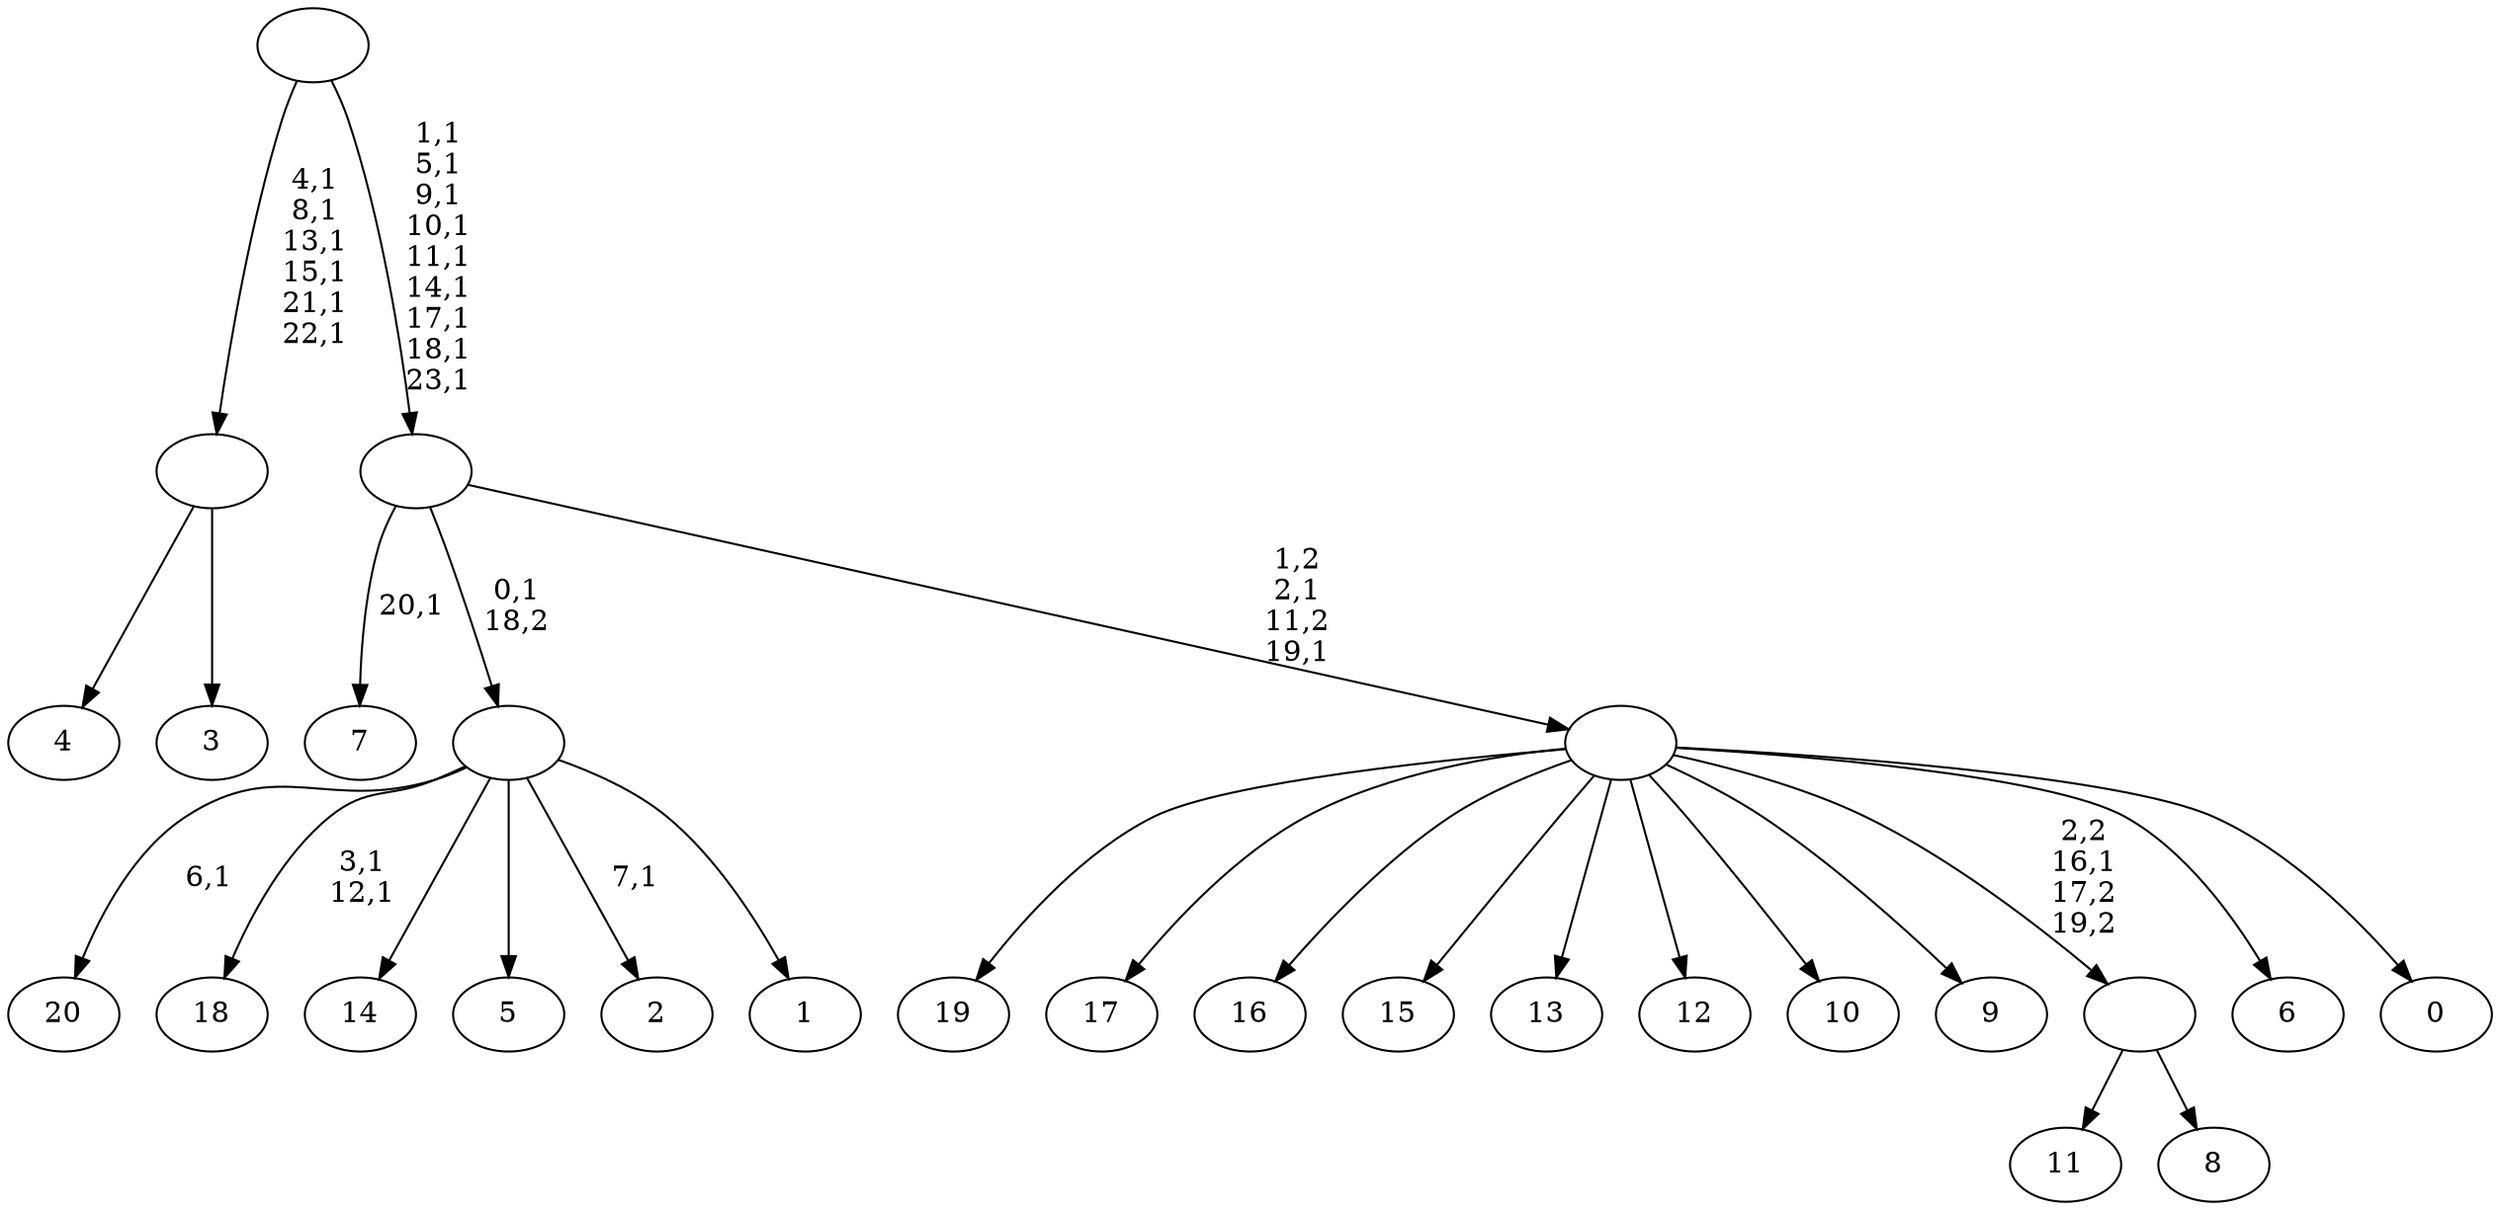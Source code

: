digraph T {
	45 [label="20"]
	43 [label="19"]
	42 [label="18"]
	39 [label="17"]
	38 [label="16"]
	37 [label="15"]
	36 [label="14"]
	35 [label="13"]
	34 [label="12"]
	33 [label="11"]
	32 [label="10"]
	31 [label="9"]
	30 [label="8"]
	29 [label=""]
	28 [label="7"]
	26 [label="6"]
	25 [label="5"]
	24 [label="4"]
	23 [label="3"]
	22 [label=""]
	16 [label="2"]
	14 [label="1"]
	13 [label=""]
	12 [label="0"]
	11 [label=""]
	9 [label=""]
	0 [label=""]
	29 -> 33 [label=""]
	29 -> 30 [label=""]
	22 -> 24 [label=""]
	22 -> 23 [label=""]
	13 -> 16 [label="7,1"]
	13 -> 42 [label="3,1\n12,1"]
	13 -> 45 [label="6,1"]
	13 -> 36 [label=""]
	13 -> 25 [label=""]
	13 -> 14 [label=""]
	11 -> 43 [label=""]
	11 -> 39 [label=""]
	11 -> 38 [label=""]
	11 -> 37 [label=""]
	11 -> 35 [label=""]
	11 -> 34 [label=""]
	11 -> 32 [label=""]
	11 -> 31 [label=""]
	11 -> 29 [label="2,2\n16,1\n17,2\n19,2"]
	11 -> 26 [label=""]
	11 -> 12 [label=""]
	9 -> 11 [label="1,2\n2,1\n11,2\n19,1"]
	9 -> 28 [label="20,1"]
	9 -> 13 [label="0,1\n18,2"]
	0 -> 9 [label="1,1\n5,1\n9,1\n10,1\n11,1\n14,1\n17,1\n18,1\n23,1"]
	0 -> 22 [label="4,1\n8,1\n13,1\n15,1\n21,1\n22,1"]
}
